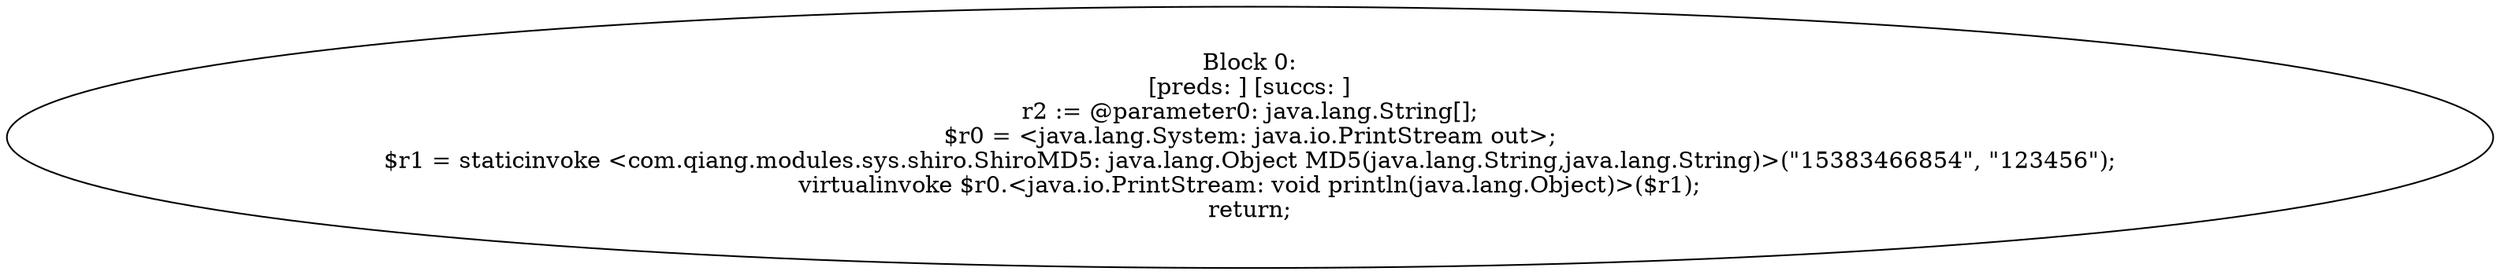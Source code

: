 digraph "unitGraph" {
    "Block 0:
[preds: ] [succs: ]
r2 := @parameter0: java.lang.String[];
$r0 = <java.lang.System: java.io.PrintStream out>;
$r1 = staticinvoke <com.qiang.modules.sys.shiro.ShiroMD5: java.lang.Object MD5(java.lang.String,java.lang.String)>(\"15383466854\", \"123456\");
virtualinvoke $r0.<java.io.PrintStream: void println(java.lang.Object)>($r1);
return;
"
}
